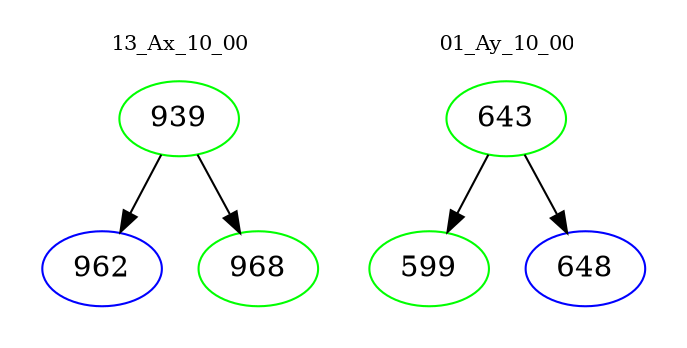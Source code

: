digraph{
subgraph cluster_0 {
color = white
label = "13_Ax_10_00";
fontsize=10;
T0_939 [label="939", color="green"]
T0_939 -> T0_962 [color="black"]
T0_962 [label="962", color="blue"]
T0_939 -> T0_968 [color="black"]
T0_968 [label="968", color="green"]
}
subgraph cluster_1 {
color = white
label = "01_Ay_10_00";
fontsize=10;
T1_643 [label="643", color="green"]
T1_643 -> T1_599 [color="black"]
T1_599 [label="599", color="green"]
T1_643 -> T1_648 [color="black"]
T1_648 [label="648", color="blue"]
}
}
